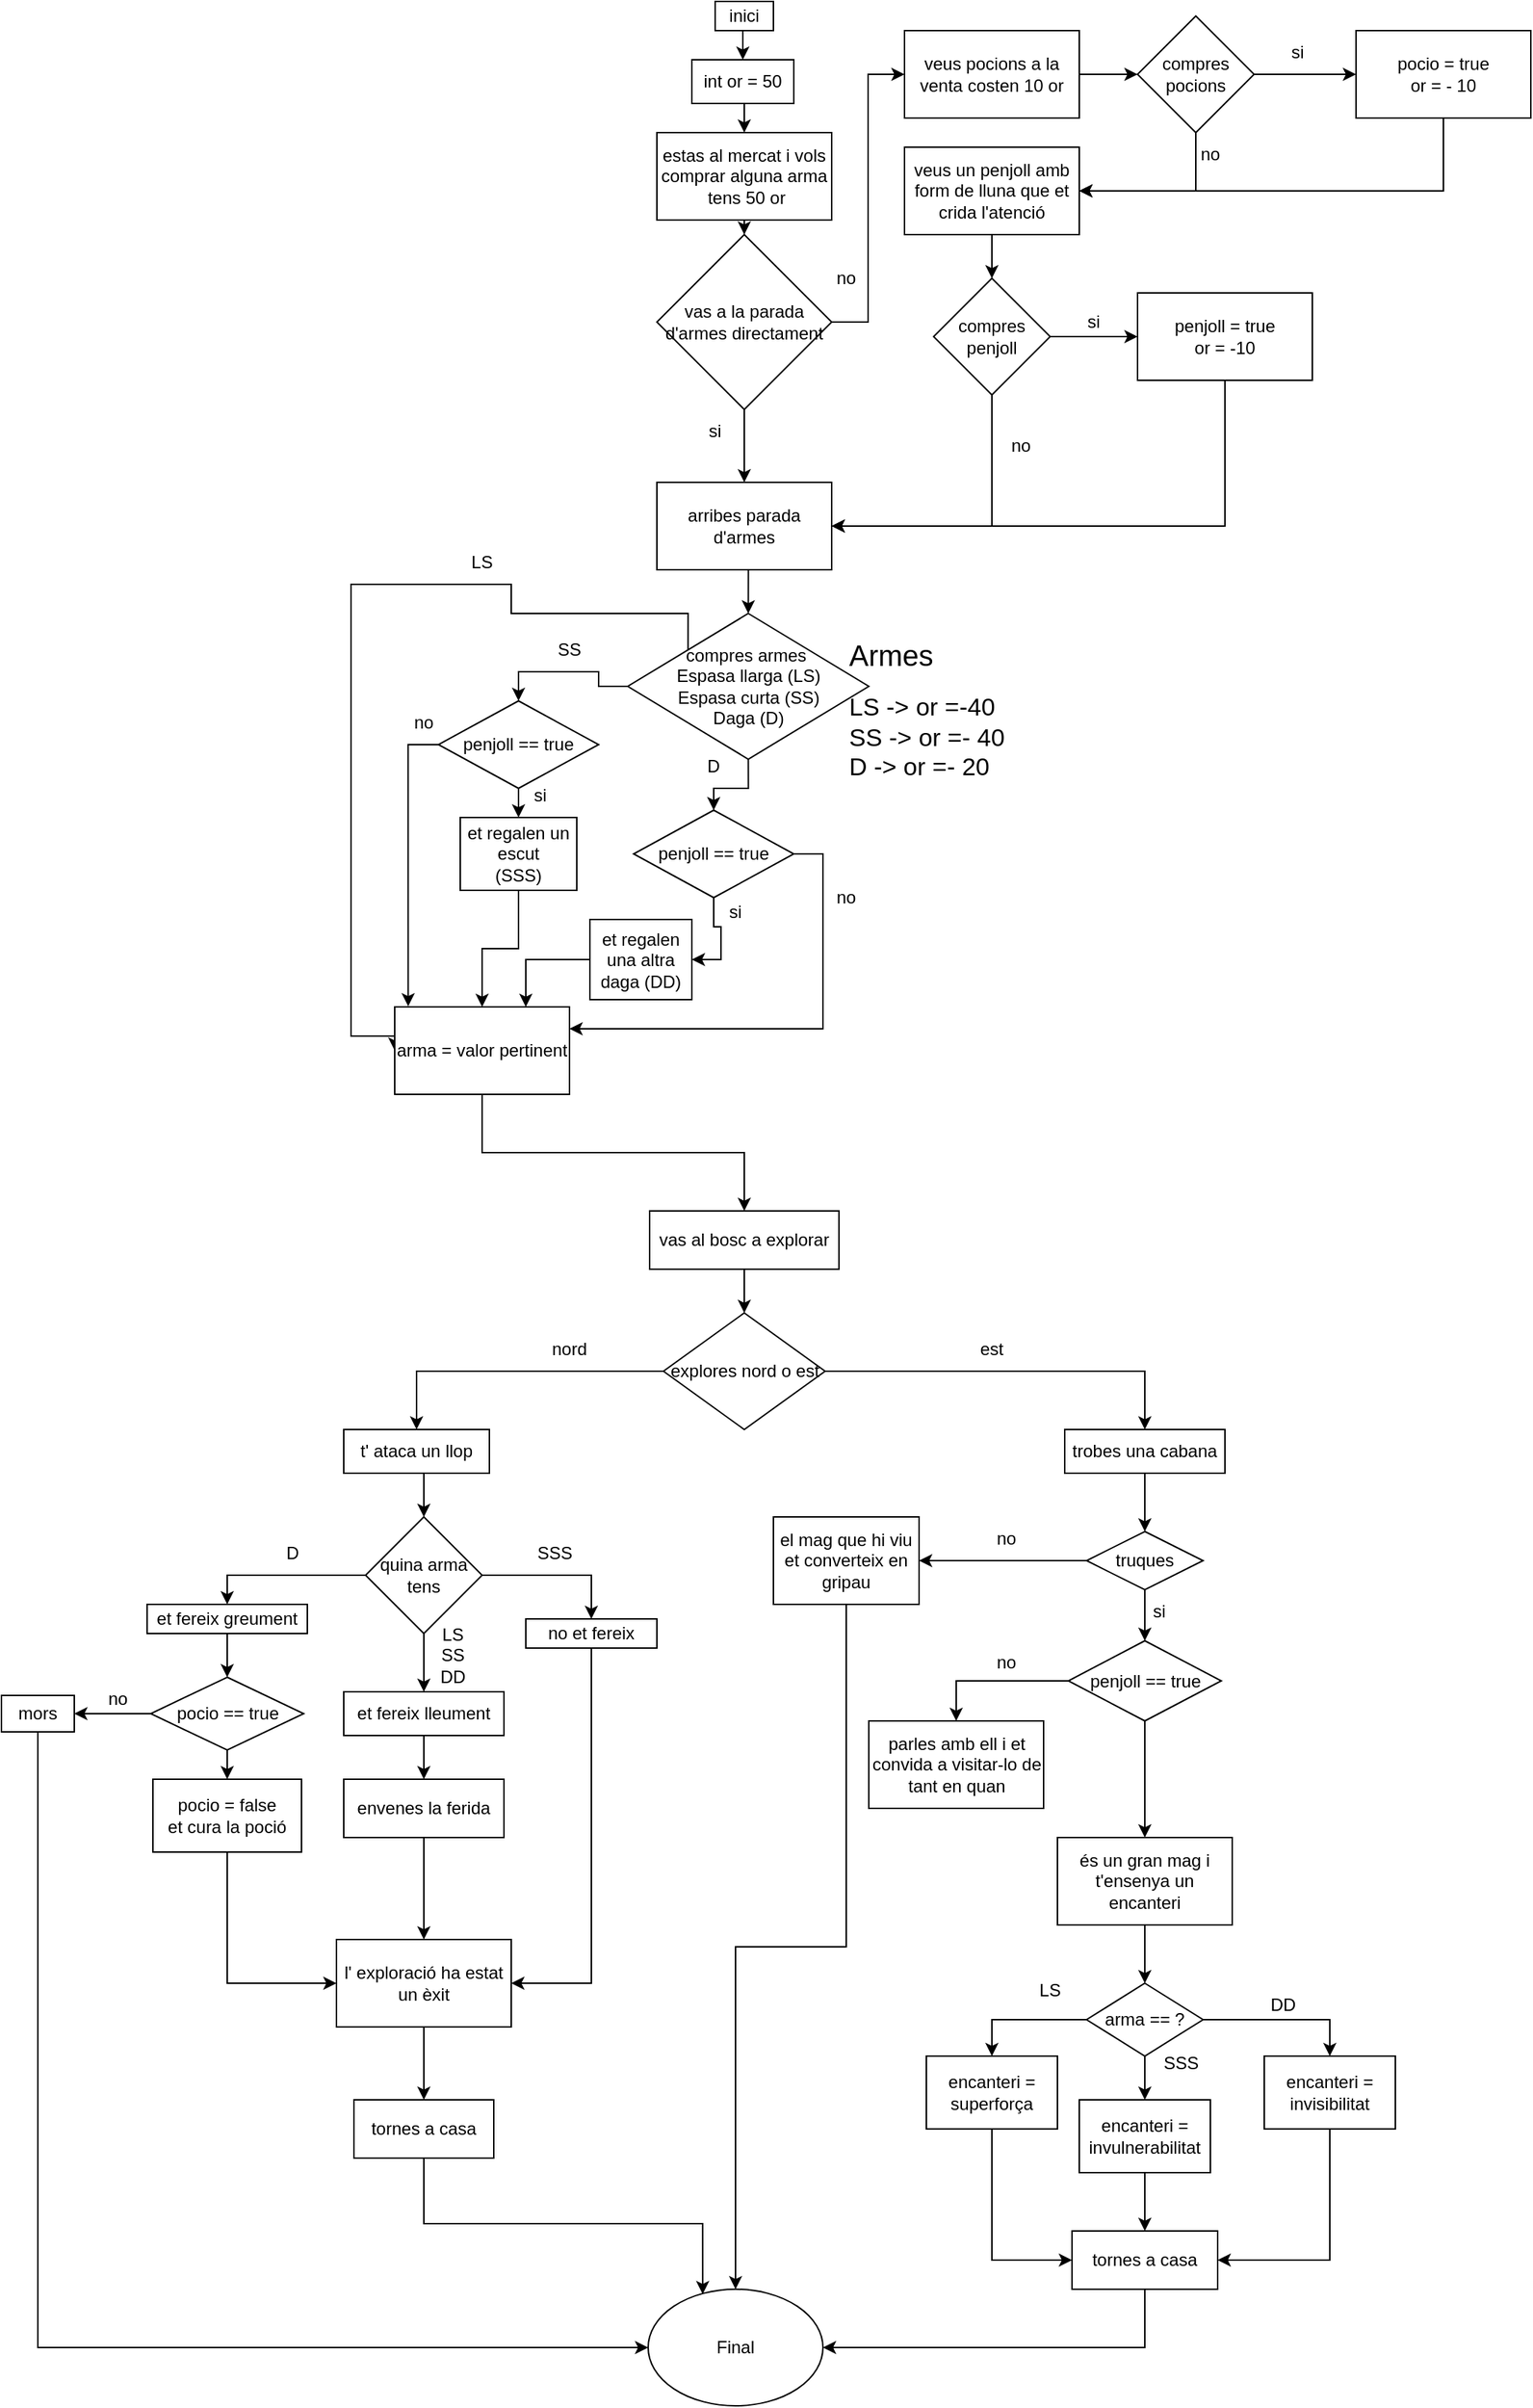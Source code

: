 <mxfile version="28.2.5">
  <diagram name="Página-1" id="Cn4MxuIjWSDJJ-mkmWqp">
    <mxGraphModel dx="3432" dy="1275" grid="1" gridSize="10" guides="1" tooltips="1" connect="1" arrows="1" fold="1" page="1" pageScale="1" pageWidth="827" pageHeight="1169" math="0" shadow="0">
      <root>
        <mxCell id="0" />
        <mxCell id="1" parent="0" />
        <mxCell id="npUD0H108Ce2QTXaG5aF-11" style="edgeStyle=orthogonalEdgeStyle;rounded=0;orthogonalLoop=1;jettySize=auto;html=1;exitX=0.5;exitY=1;exitDx=0;exitDy=0;entryX=0.5;entryY=0;entryDx=0;entryDy=0;" parent="1" source="npUD0H108Ce2QTXaG5aF-1" target="npUD0H108Ce2QTXaG5aF-2" edge="1">
          <mxGeometry relative="1" as="geometry" />
        </mxCell>
        <mxCell id="npUD0H108Ce2QTXaG5aF-1" value="inici" style="rounded=0;whiteSpace=wrap;html=1;" parent="1" vertex="1">
          <mxGeometry x="360" width="40" height="20" as="geometry" />
        </mxCell>
        <mxCell id="npUD0H108Ce2QTXaG5aF-12" style="edgeStyle=orthogonalEdgeStyle;rounded=0;orthogonalLoop=1;jettySize=auto;html=1;exitX=0.5;exitY=1;exitDx=0;exitDy=0;entryX=0.5;entryY=0;entryDx=0;entryDy=0;" parent="1" source="npUD0H108Ce2QTXaG5aF-2" target="npUD0H108Ce2QTXaG5aF-3" edge="1">
          <mxGeometry relative="1" as="geometry" />
        </mxCell>
        <mxCell id="npUD0H108Ce2QTXaG5aF-2" value="int or = 50" style="rounded=0;whiteSpace=wrap;html=1;" parent="1" vertex="1">
          <mxGeometry x="344" y="40" width="70" height="30" as="geometry" />
        </mxCell>
        <mxCell id="npUD0H108Ce2QTXaG5aF-13" style="edgeStyle=orthogonalEdgeStyle;rounded=0;orthogonalLoop=1;jettySize=auto;html=1;exitX=0.5;exitY=1;exitDx=0;exitDy=0;entryX=0.5;entryY=0;entryDx=0;entryDy=0;" parent="1" source="npUD0H108Ce2QTXaG5aF-3" target="npUD0H108Ce2QTXaG5aF-4" edge="1">
          <mxGeometry relative="1" as="geometry" />
        </mxCell>
        <mxCell id="npUD0H108Ce2QTXaG5aF-3" value="&lt;div&gt;estas al mercat i vols comprar alguna arma&lt;/div&gt;&lt;div&gt;&amp;nbsp;tens 50 or&lt;/div&gt;" style="rounded=0;whiteSpace=wrap;html=1;" parent="1" vertex="1">
          <mxGeometry x="320" y="90" width="120" height="60" as="geometry" />
        </mxCell>
        <mxCell id="npUD0H108Ce2QTXaG5aF-14" style="edgeStyle=orthogonalEdgeStyle;rounded=0;orthogonalLoop=1;jettySize=auto;html=1;exitX=1;exitY=0.5;exitDx=0;exitDy=0;entryX=0;entryY=0.5;entryDx=0;entryDy=0;" parent="1" source="npUD0H108Ce2QTXaG5aF-4" target="npUD0H108Ce2QTXaG5aF-5" edge="1">
          <mxGeometry relative="1" as="geometry" />
        </mxCell>
        <mxCell id="npUD0H108Ce2QTXaG5aF-23" style="edgeStyle=orthogonalEdgeStyle;rounded=0;orthogonalLoop=1;jettySize=auto;html=1;exitX=0.5;exitY=1;exitDx=0;exitDy=0;entryX=0.5;entryY=0;entryDx=0;entryDy=0;" parent="1" source="npUD0H108Ce2QTXaG5aF-4" target="npUD0H108Ce2QTXaG5aF-22" edge="1">
          <mxGeometry relative="1" as="geometry" />
        </mxCell>
        <mxCell id="npUD0H108Ce2QTXaG5aF-4" value="vas a la parada d&#39;armes directament" style="rhombus;whiteSpace=wrap;html=1;" parent="1" vertex="1">
          <mxGeometry x="320" y="160" width="120" height="120" as="geometry" />
        </mxCell>
        <mxCell id="npUD0H108Ce2QTXaG5aF-15" style="edgeStyle=orthogonalEdgeStyle;rounded=0;orthogonalLoop=1;jettySize=auto;html=1;exitX=1;exitY=0.5;exitDx=0;exitDy=0;entryX=0;entryY=0.5;entryDx=0;entryDy=0;" parent="1" source="npUD0H108Ce2QTXaG5aF-5" target="npUD0H108Ce2QTXaG5aF-6" edge="1">
          <mxGeometry relative="1" as="geometry" />
        </mxCell>
        <mxCell id="npUD0H108Ce2QTXaG5aF-5" value="veus pocions a la venta costen 10 or" style="rounded=0;whiteSpace=wrap;html=1;" parent="1" vertex="1">
          <mxGeometry x="490" y="20" width="120" height="60" as="geometry" />
        </mxCell>
        <mxCell id="npUD0H108Ce2QTXaG5aF-18" style="edgeStyle=orthogonalEdgeStyle;rounded=0;orthogonalLoop=1;jettySize=auto;html=1;exitX=0.5;exitY=1;exitDx=0;exitDy=0;entryX=1;entryY=0.5;entryDx=0;entryDy=0;" parent="1" source="npUD0H108Ce2QTXaG5aF-6" target="npUD0H108Ce2QTXaG5aF-8" edge="1">
          <mxGeometry relative="1" as="geometry">
            <mxPoint x="690" y="130" as="targetPoint" />
          </mxGeometry>
        </mxCell>
        <mxCell id="npUD0H108Ce2QTXaG5aF-31" style="edgeStyle=orthogonalEdgeStyle;rounded=0;orthogonalLoop=1;jettySize=auto;html=1;exitX=1;exitY=0.5;exitDx=0;exitDy=0;" parent="1" source="npUD0H108Ce2QTXaG5aF-6" target="npUD0H108Ce2QTXaG5aF-7" edge="1">
          <mxGeometry relative="1" as="geometry" />
        </mxCell>
        <mxCell id="npUD0H108Ce2QTXaG5aF-6" value="compres pocions" style="rhombus;whiteSpace=wrap;html=1;" parent="1" vertex="1">
          <mxGeometry x="650" y="10" width="80" height="80" as="geometry" />
        </mxCell>
        <mxCell id="npUD0H108Ce2QTXaG5aF-17" style="edgeStyle=orthogonalEdgeStyle;rounded=0;orthogonalLoop=1;jettySize=auto;html=1;exitX=0.5;exitY=1;exitDx=0;exitDy=0;entryX=1;entryY=0.5;entryDx=0;entryDy=0;" parent="1" source="npUD0H108Ce2QTXaG5aF-7" target="npUD0H108Ce2QTXaG5aF-8" edge="1">
          <mxGeometry relative="1" as="geometry" />
        </mxCell>
        <mxCell id="npUD0H108Ce2QTXaG5aF-7" value="&lt;div&gt;pocio = true&lt;/div&gt;&lt;div&gt;or = - 10&lt;/div&gt;" style="rounded=0;whiteSpace=wrap;html=1;" parent="1" vertex="1">
          <mxGeometry x="800" y="20" width="120" height="60" as="geometry" />
        </mxCell>
        <mxCell id="npUD0H108Ce2QTXaG5aF-20" style="edgeStyle=orthogonalEdgeStyle;rounded=0;orthogonalLoop=1;jettySize=auto;html=1;exitX=0.5;exitY=1;exitDx=0;exitDy=0;entryX=0.5;entryY=0;entryDx=0;entryDy=0;" parent="1" source="npUD0H108Ce2QTXaG5aF-8" target="npUD0H108Ce2QTXaG5aF-9" edge="1">
          <mxGeometry relative="1" as="geometry" />
        </mxCell>
        <mxCell id="npUD0H108Ce2QTXaG5aF-8" value="veus un penjoll amb form de lluna que et crida l&#39;atenció" style="rounded=0;whiteSpace=wrap;html=1;" parent="1" vertex="1">
          <mxGeometry x="490" y="100" width="120" height="60" as="geometry" />
        </mxCell>
        <mxCell id="npUD0H108Ce2QTXaG5aF-21" style="edgeStyle=orthogonalEdgeStyle;rounded=0;orthogonalLoop=1;jettySize=auto;html=1;exitX=1;exitY=0.5;exitDx=0;exitDy=0;entryX=0;entryY=0.5;entryDx=0;entryDy=0;" parent="1" source="npUD0H108Ce2QTXaG5aF-9" target="npUD0H108Ce2QTXaG5aF-10" edge="1">
          <mxGeometry relative="1" as="geometry" />
        </mxCell>
        <mxCell id="npUD0H108Ce2QTXaG5aF-25" style="edgeStyle=orthogonalEdgeStyle;rounded=0;orthogonalLoop=1;jettySize=auto;html=1;exitX=0.5;exitY=1;exitDx=0;exitDy=0;entryX=1;entryY=0.5;entryDx=0;entryDy=0;" parent="1" source="npUD0H108Ce2QTXaG5aF-9" target="npUD0H108Ce2QTXaG5aF-22" edge="1">
          <mxGeometry relative="1" as="geometry">
            <mxPoint x="550" y="363.2" as="targetPoint" />
          </mxGeometry>
        </mxCell>
        <mxCell id="npUD0H108Ce2QTXaG5aF-9" value="compres penjoll" style="rhombus;whiteSpace=wrap;html=1;" parent="1" vertex="1">
          <mxGeometry x="510" y="190" width="80" height="80" as="geometry" />
        </mxCell>
        <mxCell id="npUD0H108Ce2QTXaG5aF-24" style="edgeStyle=orthogonalEdgeStyle;rounded=0;orthogonalLoop=1;jettySize=auto;html=1;exitX=0.5;exitY=1;exitDx=0;exitDy=0;entryX=1;entryY=0.5;entryDx=0;entryDy=0;" parent="1" source="npUD0H108Ce2QTXaG5aF-10" target="npUD0H108Ce2QTXaG5aF-22" edge="1">
          <mxGeometry relative="1" as="geometry" />
        </mxCell>
        <mxCell id="npUD0H108Ce2QTXaG5aF-10" value="&lt;div&gt;penjoll = true&lt;/div&gt;&lt;div&gt;or = -10&lt;/div&gt;" style="rounded=0;whiteSpace=wrap;html=1;" parent="1" vertex="1">
          <mxGeometry x="650" y="200" width="120" height="60" as="geometry" />
        </mxCell>
        <mxCell id="npUD0H108Ce2QTXaG5aF-51" style="edgeStyle=orthogonalEdgeStyle;rounded=0;orthogonalLoop=1;jettySize=auto;html=1;exitX=0.5;exitY=1;exitDx=0;exitDy=0;entryX=0.5;entryY=0;entryDx=0;entryDy=0;" parent="1" source="npUD0H108Ce2QTXaG5aF-22" target="npUD0H108Ce2QTXaG5aF-36" edge="1">
          <mxGeometry relative="1" as="geometry" />
        </mxCell>
        <mxCell id="npUD0H108Ce2QTXaG5aF-22" value="arribes parada d&#39;armes" style="rounded=0;whiteSpace=wrap;html=1;" parent="1" vertex="1">
          <mxGeometry x="320" y="330" width="120" height="60" as="geometry" />
        </mxCell>
        <mxCell id="npUD0H108Ce2QTXaG5aF-26" value="si" style="text;html=1;align=center;verticalAlign=middle;whiteSpace=wrap;rounded=0;" parent="1" vertex="1">
          <mxGeometry x="330" y="280" width="60" height="30" as="geometry" />
        </mxCell>
        <mxCell id="npUD0H108Ce2QTXaG5aF-27" value="si" style="text;html=1;align=center;verticalAlign=middle;whiteSpace=wrap;rounded=0;" parent="1" vertex="1">
          <mxGeometry x="590" y="205" width="60" height="30" as="geometry" />
        </mxCell>
        <mxCell id="npUD0H108Ce2QTXaG5aF-29" value="" style="edgeStyle=orthogonalEdgeStyle;rounded=0;orthogonalLoop=1;jettySize=auto;html=1;exitX=1;exitY=0.5;exitDx=0;exitDy=0;entryX=0;entryY=0.5;entryDx=0;entryDy=0;" parent="1" source="npUD0H108Ce2QTXaG5aF-6" edge="1">
          <mxGeometry relative="1" as="geometry">
            <mxPoint x="730" y="50" as="sourcePoint" />
            <mxPoint x="730" y="50" as="targetPoint" />
          </mxGeometry>
        </mxCell>
        <mxCell id="npUD0H108Ce2QTXaG5aF-32" value="si" style="text;html=1;align=center;verticalAlign=middle;whiteSpace=wrap;rounded=0;" parent="1" vertex="1">
          <mxGeometry x="730" y="20" width="60" height="30" as="geometry" />
        </mxCell>
        <mxCell id="npUD0H108Ce2QTXaG5aF-33" value="no" style="text;html=1;align=center;verticalAlign=middle;whiteSpace=wrap;rounded=0;rotation=0;" parent="1" vertex="1">
          <mxGeometry x="420" y="175" width="60" height="30" as="geometry" />
        </mxCell>
        <mxCell id="npUD0H108Ce2QTXaG5aF-34" value="no" style="text;html=1;align=center;verticalAlign=middle;whiteSpace=wrap;rounded=0;" parent="1" vertex="1">
          <mxGeometry x="670" y="90" width="60" height="30" as="geometry" />
        </mxCell>
        <mxCell id="npUD0H108Ce2QTXaG5aF-35" value="no" style="text;html=1;align=center;verticalAlign=middle;whiteSpace=wrap;rounded=0;" parent="1" vertex="1">
          <mxGeometry x="540" y="290" width="60" height="30" as="geometry" />
        </mxCell>
        <mxCell id="npUD0H108Ce2QTXaG5aF-40" style="edgeStyle=orthogonalEdgeStyle;rounded=0;orthogonalLoop=1;jettySize=auto;html=1;exitX=0;exitY=0.5;exitDx=0;exitDy=0;entryX=0.5;entryY=0;entryDx=0;entryDy=0;" parent="1" source="npUD0H108Ce2QTXaG5aF-36" target="npUD0H108Ce2QTXaG5aF-38" edge="1">
          <mxGeometry relative="1" as="geometry" />
        </mxCell>
        <mxCell id="npUD0H108Ce2QTXaG5aF-41" style="edgeStyle=orthogonalEdgeStyle;rounded=0;orthogonalLoop=1;jettySize=auto;html=1;exitX=0.5;exitY=1;exitDx=0;exitDy=0;entryX=0.5;entryY=0;entryDx=0;entryDy=0;" parent="1" source="npUD0H108Ce2QTXaG5aF-36" target="npUD0H108Ce2QTXaG5aF-39" edge="1">
          <mxGeometry relative="1" as="geometry" />
        </mxCell>
        <mxCell id="npUD0H108Ce2QTXaG5aF-48" style="edgeStyle=orthogonalEdgeStyle;rounded=0;orthogonalLoop=1;jettySize=auto;html=1;exitX=0;exitY=0;exitDx=0;exitDy=0;entryX=0;entryY=0.5;entryDx=0;entryDy=0;" parent="1" source="npUD0H108Ce2QTXaG5aF-36" target="npUD0H108Ce2QTXaG5aF-47" edge="1">
          <mxGeometry relative="1" as="geometry">
            <Array as="points">
              <mxPoint x="341" y="420" />
              <mxPoint x="220" y="420" />
              <mxPoint x="220" y="400" />
              <mxPoint x="110" y="400" />
              <mxPoint x="110" y="710" />
              <mxPoint x="140" y="710" />
            </Array>
          </mxGeometry>
        </mxCell>
        <mxCell id="npUD0H108Ce2QTXaG5aF-36" value="&lt;div&gt;compres armes&amp;nbsp;&lt;/div&gt;&lt;div&gt;Espasa llarga (LS)&lt;/div&gt;&lt;div&gt;Espasa curta (SS)&lt;/div&gt;&lt;div&gt;Daga (D)&lt;/div&gt;" style="rhombus;whiteSpace=wrap;html=1;" parent="1" vertex="1">
          <mxGeometry x="300" y="420" width="165.5" height="100" as="geometry" />
        </mxCell>
        <mxCell id="npUD0H108Ce2QTXaG5aF-55" style="edgeStyle=orthogonalEdgeStyle;rounded=0;orthogonalLoop=1;jettySize=auto;html=1;exitX=0.5;exitY=1;exitDx=0;exitDy=0;entryX=0.5;entryY=0;entryDx=0;entryDy=0;" parent="1" source="npUD0H108Ce2QTXaG5aF-38" target="npUD0H108Ce2QTXaG5aF-54" edge="1">
          <mxGeometry relative="1" as="geometry" />
        </mxCell>
        <mxCell id="npUD0H108Ce2QTXaG5aF-38" value="penjoll == true" style="rhombus;whiteSpace=wrap;html=1;" parent="1" vertex="1">
          <mxGeometry x="170" y="480" width="110" height="60" as="geometry" />
        </mxCell>
        <mxCell id="npUD0H108Ce2QTXaG5aF-50" style="edgeStyle=orthogonalEdgeStyle;rounded=0;orthogonalLoop=1;jettySize=auto;html=1;exitX=1;exitY=0.5;exitDx=0;exitDy=0;entryX=1;entryY=0.25;entryDx=0;entryDy=0;" parent="1" source="npUD0H108Ce2QTXaG5aF-39" target="npUD0H108Ce2QTXaG5aF-47" edge="1">
          <mxGeometry relative="1" as="geometry" />
        </mxCell>
        <mxCell id="npUD0H108Ce2QTXaG5aF-58" style="edgeStyle=orthogonalEdgeStyle;rounded=0;orthogonalLoop=1;jettySize=auto;html=1;exitX=0.5;exitY=1;exitDx=0;exitDy=0;entryX=1;entryY=0.5;entryDx=0;entryDy=0;" parent="1" source="npUD0H108Ce2QTXaG5aF-39" target="npUD0H108Ce2QTXaG5aF-57" edge="1">
          <mxGeometry relative="1" as="geometry" />
        </mxCell>
        <mxCell id="npUD0H108Ce2QTXaG5aF-39" value="penjoll == true" style="rhombus;whiteSpace=wrap;html=1;" parent="1" vertex="1">
          <mxGeometry x="304" y="555" width="110" height="60" as="geometry" />
        </mxCell>
        <mxCell id="npUD0H108Ce2QTXaG5aF-42" value="D" style="text;html=1;align=center;verticalAlign=middle;whiteSpace=wrap;rounded=0;" parent="1" vertex="1">
          <mxGeometry x="329" y="510" width="60" height="30" as="geometry" />
        </mxCell>
        <mxCell id="npUD0H108Ce2QTXaG5aF-44" value="SS" style="text;html=1;align=center;verticalAlign=middle;whiteSpace=wrap;rounded=0;" parent="1" vertex="1">
          <mxGeometry x="230" y="430" width="60" height="30" as="geometry" />
        </mxCell>
        <mxCell id="npUD0H108Ce2QTXaG5aF-45" value="LS" style="text;html=1;align=center;verticalAlign=middle;whiteSpace=wrap;rounded=0;" parent="1" vertex="1">
          <mxGeometry x="170" y="370" width="60" height="30" as="geometry" />
        </mxCell>
        <mxCell id="npUD0H108Ce2QTXaG5aF-62" style="edgeStyle=orthogonalEdgeStyle;rounded=0;orthogonalLoop=1;jettySize=auto;html=1;exitX=0.5;exitY=1;exitDx=0;exitDy=0;entryX=0.5;entryY=0;entryDx=0;entryDy=0;" parent="1" source="npUD0H108Ce2QTXaG5aF-47" target="npUD0H108Ce2QTXaG5aF-61" edge="1">
          <mxGeometry relative="1" as="geometry" />
        </mxCell>
        <mxCell id="npUD0H108Ce2QTXaG5aF-47" value="arma = valor pertinent" style="rounded=0;whiteSpace=wrap;html=1;" parent="1" vertex="1">
          <mxGeometry x="140" y="690" width="120" height="60" as="geometry" />
        </mxCell>
        <mxCell id="npUD0H108Ce2QTXaG5aF-49" style="edgeStyle=orthogonalEdgeStyle;rounded=0;orthogonalLoop=1;jettySize=auto;html=1;exitX=0;exitY=0.5;exitDx=0;exitDy=0;entryX=0.077;entryY=-0.007;entryDx=0;entryDy=0;entryPerimeter=0;" parent="1" source="npUD0H108Ce2QTXaG5aF-38" target="npUD0H108Ce2QTXaG5aF-47" edge="1">
          <mxGeometry relative="1" as="geometry" />
        </mxCell>
        <mxCell id="npUD0H108Ce2QTXaG5aF-52" value="no" style="text;html=1;align=center;verticalAlign=middle;whiteSpace=wrap;rounded=0;" parent="1" vertex="1">
          <mxGeometry x="420" y="600" width="60" height="30" as="geometry" />
        </mxCell>
        <mxCell id="npUD0H108Ce2QTXaG5aF-53" value="no" style="text;html=1;align=center;verticalAlign=middle;whiteSpace=wrap;rounded=0;" parent="1" vertex="1">
          <mxGeometry x="130" y="480" width="60" height="30" as="geometry" />
        </mxCell>
        <mxCell id="npUD0H108Ce2QTXaG5aF-56" style="edgeStyle=orthogonalEdgeStyle;rounded=0;orthogonalLoop=1;jettySize=auto;html=1;exitX=0.5;exitY=1;exitDx=0;exitDy=0;entryX=0.5;entryY=0;entryDx=0;entryDy=0;" parent="1" source="npUD0H108Ce2QTXaG5aF-54" target="npUD0H108Ce2QTXaG5aF-47" edge="1">
          <mxGeometry relative="1" as="geometry" />
        </mxCell>
        <mxCell id="npUD0H108Ce2QTXaG5aF-54" value="&lt;div&gt;et regalen un escut&lt;/div&gt;&lt;div&gt;(SSS)&lt;/div&gt;" style="rounded=0;whiteSpace=wrap;html=1;" parent="1" vertex="1">
          <mxGeometry x="185" y="560" width="80" height="50" as="geometry" />
        </mxCell>
        <mxCell id="npUD0H108Ce2QTXaG5aF-59" style="edgeStyle=orthogonalEdgeStyle;rounded=0;orthogonalLoop=1;jettySize=auto;html=1;exitX=0;exitY=0.5;exitDx=0;exitDy=0;entryX=0.75;entryY=0;entryDx=0;entryDy=0;" parent="1" source="npUD0H108Ce2QTXaG5aF-57" target="npUD0H108Ce2QTXaG5aF-47" edge="1">
          <mxGeometry relative="1" as="geometry" />
        </mxCell>
        <mxCell id="npUD0H108Ce2QTXaG5aF-57" value="et regalen una altra daga (DD)" style="rounded=0;whiteSpace=wrap;html=1;" parent="1" vertex="1">
          <mxGeometry x="274" y="630" width="70" height="55" as="geometry" />
        </mxCell>
        <mxCell id="npUD0H108Ce2QTXaG5aF-68" style="edgeStyle=orthogonalEdgeStyle;rounded=0;orthogonalLoop=1;jettySize=auto;html=1;exitX=0.5;exitY=1;exitDx=0;exitDy=0;entryX=0.5;entryY=0;entryDx=0;entryDy=0;" parent="1" source="npUD0H108Ce2QTXaG5aF-61" target="npUD0H108Ce2QTXaG5aF-63" edge="1">
          <mxGeometry relative="1" as="geometry" />
        </mxCell>
        <mxCell id="npUD0H108Ce2QTXaG5aF-61" value="vas al bosc a explorar" style="rounded=0;whiteSpace=wrap;html=1;" parent="1" vertex="1">
          <mxGeometry x="315" y="830" width="130" height="40" as="geometry" />
        </mxCell>
        <mxCell id="npUD0H108Ce2QTXaG5aF-69" style="edgeStyle=orthogonalEdgeStyle;rounded=0;orthogonalLoop=1;jettySize=auto;html=1;exitX=0;exitY=0.5;exitDx=0;exitDy=0;" parent="1" source="npUD0H108Ce2QTXaG5aF-63" target="npUD0H108Ce2QTXaG5aF-66" edge="1">
          <mxGeometry relative="1" as="geometry">
            <Array as="points">
              <mxPoint x="155" y="940" />
            </Array>
          </mxGeometry>
        </mxCell>
        <mxCell id="npUD0H108Ce2QTXaG5aF-99" style="edgeStyle=orthogonalEdgeStyle;rounded=0;orthogonalLoop=1;jettySize=auto;html=1;exitX=1;exitY=0.5;exitDx=0;exitDy=0;entryX=0.5;entryY=0;entryDx=0;entryDy=0;" parent="1" source="npUD0H108Ce2QTXaG5aF-63" target="npUD0H108Ce2QTXaG5aF-98" edge="1">
          <mxGeometry relative="1" as="geometry" />
        </mxCell>
        <mxCell id="npUD0H108Ce2QTXaG5aF-63" value="explores nord o est" style="rhombus;whiteSpace=wrap;html=1;" parent="1" vertex="1">
          <mxGeometry x="324.5" y="900" width="111" height="80" as="geometry" />
        </mxCell>
        <mxCell id="npUD0H108Ce2QTXaG5aF-78" style="edgeStyle=orthogonalEdgeStyle;rounded=0;orthogonalLoop=1;jettySize=auto;html=1;exitX=0.5;exitY=1;exitDx=0;exitDy=0;entryX=0.5;entryY=0;entryDx=0;entryDy=0;" parent="1" source="npUD0H108Ce2QTXaG5aF-66" target="npUD0H108Ce2QTXaG5aF-71" edge="1">
          <mxGeometry relative="1" as="geometry" />
        </mxCell>
        <mxCell id="npUD0H108Ce2QTXaG5aF-66" value="t&#39; ataca un llop" style="rounded=0;whiteSpace=wrap;html=1;" parent="1" vertex="1">
          <mxGeometry x="105" y="980" width="100" height="30" as="geometry" />
        </mxCell>
        <mxCell id="npUD0H108Ce2QTXaG5aF-70" value="nord" style="text;html=1;align=center;verticalAlign=middle;whiteSpace=wrap;rounded=0;" parent="1" vertex="1">
          <mxGeometry x="230" y="910" width="60" height="30" as="geometry" />
        </mxCell>
        <mxCell id="npUD0H108Ce2QTXaG5aF-76" style="edgeStyle=orthogonalEdgeStyle;rounded=0;orthogonalLoop=1;jettySize=auto;html=1;exitX=0;exitY=0.5;exitDx=0;exitDy=0;entryX=0.5;entryY=0;entryDx=0;entryDy=0;" parent="1" source="npUD0H108Ce2QTXaG5aF-71" target="npUD0H108Ce2QTXaG5aF-73" edge="1">
          <mxGeometry relative="1" as="geometry" />
        </mxCell>
        <mxCell id="npUD0H108Ce2QTXaG5aF-80" style="edgeStyle=orthogonalEdgeStyle;rounded=0;orthogonalLoop=1;jettySize=auto;html=1;exitX=1;exitY=0.5;exitDx=0;exitDy=0;entryX=0.5;entryY=0;entryDx=0;entryDy=0;" parent="1" source="npUD0H108Ce2QTXaG5aF-71" target="npUD0H108Ce2QTXaG5aF-79" edge="1">
          <mxGeometry relative="1" as="geometry" />
        </mxCell>
        <mxCell id="npUD0H108Ce2QTXaG5aF-84" style="edgeStyle=orthogonalEdgeStyle;rounded=0;orthogonalLoop=1;jettySize=auto;html=1;exitX=0.5;exitY=1;exitDx=0;exitDy=0;entryX=0.5;entryY=0;entryDx=0;entryDy=0;" parent="1" source="npUD0H108Ce2QTXaG5aF-71" target="npUD0H108Ce2QTXaG5aF-82" edge="1">
          <mxGeometry relative="1" as="geometry" />
        </mxCell>
        <mxCell id="npUD0H108Ce2QTXaG5aF-71" value="quina arma tens" style="rhombus;whiteSpace=wrap;html=1;" parent="1" vertex="1">
          <mxGeometry x="120" y="1040" width="80" height="80" as="geometry" />
        </mxCell>
        <mxCell id="npUD0H108Ce2QTXaG5aF-72" value="&lt;div&gt;&lt;font style=&quot;font-size: 20px;&quot;&gt;Armes&lt;/font&gt;&lt;/div&gt;&lt;div&gt;&lt;br&gt;&lt;/div&gt;&lt;div&gt;&lt;font style=&quot;font-size: 17px;&quot;&gt;LS -&amp;gt; or =-40&lt;/font&gt;&lt;/div&gt;&lt;div&gt;&lt;font style=&quot;font-size: 17px;&quot;&gt;SS -&amp;gt; or =- 40&lt;/font&gt;&lt;/div&gt;&lt;div&gt;&lt;font style=&quot;font-size: 17px;&quot;&gt;D -&amp;gt; or =- 20&lt;/font&gt;&lt;/div&gt;" style="text;html=1;whiteSpace=wrap;overflow=hidden;rounded=0;" parent="1" vertex="1">
          <mxGeometry x="450" y="430" width="180" height="120" as="geometry" />
        </mxCell>
        <mxCell id="npUD0H108Ce2QTXaG5aF-88" style="edgeStyle=orthogonalEdgeStyle;rounded=0;orthogonalLoop=1;jettySize=auto;html=1;exitX=0.5;exitY=1;exitDx=0;exitDy=0;entryX=0.5;entryY=0;entryDx=0;entryDy=0;" parent="1" source="npUD0H108Ce2QTXaG5aF-73" target="npUD0H108Ce2QTXaG5aF-87" edge="1">
          <mxGeometry relative="1" as="geometry" />
        </mxCell>
        <mxCell id="npUD0H108Ce2QTXaG5aF-73" value="et fereix greument" style="rounded=0;whiteSpace=wrap;html=1;" parent="1" vertex="1">
          <mxGeometry x="-30" y="1100" width="110" height="20" as="geometry" />
        </mxCell>
        <mxCell id="npUD0H108Ce2QTXaG5aF-77" value="D" style="text;html=1;align=center;verticalAlign=middle;whiteSpace=wrap;rounded=0;" parent="1" vertex="1">
          <mxGeometry x="40" y="1050" width="60" height="30" as="geometry" />
        </mxCell>
        <mxCell id="npUD0H108Ce2QTXaG5aF-96" style="edgeStyle=orthogonalEdgeStyle;rounded=0;orthogonalLoop=1;jettySize=auto;html=1;exitX=0.5;exitY=1;exitDx=0;exitDy=0;entryX=1;entryY=0.5;entryDx=0;entryDy=0;" parent="1" source="npUD0H108Ce2QTXaG5aF-79" target="npUD0H108Ce2QTXaG5aF-94" edge="1">
          <mxGeometry relative="1" as="geometry" />
        </mxCell>
        <mxCell id="npUD0H108Ce2QTXaG5aF-79" value="no et fereix" style="rounded=0;whiteSpace=wrap;html=1;" parent="1" vertex="1">
          <mxGeometry x="230" y="1110" width="90" height="20" as="geometry" />
        </mxCell>
        <mxCell id="npUD0H108Ce2QTXaG5aF-81" value="SSS" style="text;html=1;align=center;verticalAlign=middle;whiteSpace=wrap;rounded=0;" parent="1" vertex="1">
          <mxGeometry x="220" y="1050" width="60" height="30" as="geometry" />
        </mxCell>
        <mxCell id="npUD0H108Ce2QTXaG5aF-85" style="edgeStyle=orthogonalEdgeStyle;rounded=0;orthogonalLoop=1;jettySize=auto;html=1;exitX=0.5;exitY=1;exitDx=0;exitDy=0;entryX=0.5;entryY=0;entryDx=0;entryDy=0;" parent="1" source="npUD0H108Ce2QTXaG5aF-82" target="npUD0H108Ce2QTXaG5aF-83" edge="1">
          <mxGeometry relative="1" as="geometry" />
        </mxCell>
        <mxCell id="npUD0H108Ce2QTXaG5aF-82" value="et fereix lleument" style="rounded=0;whiteSpace=wrap;html=1;" parent="1" vertex="1">
          <mxGeometry x="105" y="1160" width="110" height="30" as="geometry" />
        </mxCell>
        <mxCell id="npUD0H108Ce2QTXaG5aF-95" style="edgeStyle=orthogonalEdgeStyle;rounded=0;orthogonalLoop=1;jettySize=auto;html=1;exitX=0.5;exitY=1;exitDx=0;exitDy=0;entryX=0.5;entryY=0;entryDx=0;entryDy=0;" parent="1" source="npUD0H108Ce2QTXaG5aF-83" target="npUD0H108Ce2QTXaG5aF-94" edge="1">
          <mxGeometry relative="1" as="geometry" />
        </mxCell>
        <mxCell id="npUD0H108Ce2QTXaG5aF-83" value="envenes la ferida" style="rounded=0;whiteSpace=wrap;html=1;" parent="1" vertex="1">
          <mxGeometry x="105" y="1220" width="110" height="40" as="geometry" />
        </mxCell>
        <mxCell id="npUD0H108Ce2QTXaG5aF-86" value="&lt;div&gt;LS&lt;/div&gt;&lt;div&gt;SS&lt;/div&gt;&lt;div&gt;DD&lt;/div&gt;" style="text;html=1;align=center;verticalAlign=middle;whiteSpace=wrap;rounded=0;" parent="1" vertex="1">
          <mxGeometry x="150" y="1120" width="60" height="30" as="geometry" />
        </mxCell>
        <mxCell id="npUD0H108Ce2QTXaG5aF-90" style="edgeStyle=orthogonalEdgeStyle;rounded=0;orthogonalLoop=1;jettySize=auto;html=1;exitX=0;exitY=0.5;exitDx=0;exitDy=0;entryX=1;entryY=0.5;entryDx=0;entryDy=0;" parent="1" source="npUD0H108Ce2QTXaG5aF-87" target="npUD0H108Ce2QTXaG5aF-89" edge="1">
          <mxGeometry relative="1" as="geometry" />
        </mxCell>
        <mxCell id="npUD0H108Ce2QTXaG5aF-93" style="edgeStyle=orthogonalEdgeStyle;rounded=0;orthogonalLoop=1;jettySize=auto;html=1;exitX=0.5;exitY=1;exitDx=0;exitDy=0;entryX=0.5;entryY=0;entryDx=0;entryDy=0;" parent="1" source="npUD0H108Ce2QTXaG5aF-87" target="npUD0H108Ce2QTXaG5aF-92" edge="1">
          <mxGeometry relative="1" as="geometry" />
        </mxCell>
        <mxCell id="npUD0H108Ce2QTXaG5aF-87" value="pocio == true" style="rhombus;whiteSpace=wrap;html=1;" parent="1" vertex="1">
          <mxGeometry x="-27.5" y="1150" width="105" height="50" as="geometry" />
        </mxCell>
        <mxCell id="npUD0H108Ce2QTXaG5aF-137" style="edgeStyle=orthogonalEdgeStyle;rounded=0;orthogonalLoop=1;jettySize=auto;html=1;exitX=0.5;exitY=1;exitDx=0;exitDy=0;entryX=0;entryY=0.5;entryDx=0;entryDy=0;" parent="1" source="npUD0H108Ce2QTXaG5aF-89" target="npUD0H108Ce2QTXaG5aF-128" edge="1">
          <mxGeometry relative="1" as="geometry" />
        </mxCell>
        <mxCell id="npUD0H108Ce2QTXaG5aF-89" value="mors" style="rounded=0;whiteSpace=wrap;html=1;" parent="1" vertex="1">
          <mxGeometry x="-130" y="1162.5" width="50" height="25" as="geometry" />
        </mxCell>
        <mxCell id="npUD0H108Ce2QTXaG5aF-91" value="no" style="text;html=1;align=center;verticalAlign=middle;whiteSpace=wrap;rounded=0;" parent="1" vertex="1">
          <mxGeometry x="-80" y="1150" width="60" height="30" as="geometry" />
        </mxCell>
        <mxCell id="npUD0H108Ce2QTXaG5aF-97" style="edgeStyle=orthogonalEdgeStyle;rounded=0;orthogonalLoop=1;jettySize=auto;html=1;exitX=0.5;exitY=1;exitDx=0;exitDy=0;entryX=0;entryY=0.5;entryDx=0;entryDy=0;" parent="1" source="npUD0H108Ce2QTXaG5aF-92" target="npUD0H108Ce2QTXaG5aF-94" edge="1">
          <mxGeometry relative="1" as="geometry" />
        </mxCell>
        <mxCell id="npUD0H108Ce2QTXaG5aF-92" value="&lt;div&gt;pocio = false&lt;/div&gt;&lt;div&gt;et cura la poció&lt;/div&gt;" style="rounded=0;whiteSpace=wrap;html=1;" parent="1" vertex="1">
          <mxGeometry x="-26" y="1220" width="102" height="50" as="geometry" />
        </mxCell>
        <mxCell id="npUD0H108Ce2QTXaG5aF-131" style="edgeStyle=orthogonalEdgeStyle;rounded=0;orthogonalLoop=1;jettySize=auto;html=1;exitX=0.5;exitY=1;exitDx=0;exitDy=0;entryX=0.5;entryY=0;entryDx=0;entryDy=0;" parent="1" source="npUD0H108Ce2QTXaG5aF-94" target="npUD0H108Ce2QTXaG5aF-129" edge="1">
          <mxGeometry relative="1" as="geometry" />
        </mxCell>
        <mxCell id="npUD0H108Ce2QTXaG5aF-94" value="l&#39; exploració ha estat un èxit" style="rounded=0;whiteSpace=wrap;html=1;" parent="1" vertex="1">
          <mxGeometry x="100" y="1330" width="120" height="60" as="geometry" />
        </mxCell>
        <mxCell id="npUD0H108Ce2QTXaG5aF-110" style="edgeStyle=orthogonalEdgeStyle;rounded=0;orthogonalLoop=1;jettySize=auto;html=1;exitX=0.5;exitY=1;exitDx=0;exitDy=0;entryX=0.5;entryY=0;entryDx=0;entryDy=0;" parent="1" source="npUD0H108Ce2QTXaG5aF-98" target="npUD0H108Ce2QTXaG5aF-101" edge="1">
          <mxGeometry relative="1" as="geometry" />
        </mxCell>
        <mxCell id="npUD0H108Ce2QTXaG5aF-98" value="trobes una cabana" style="rounded=0;whiteSpace=wrap;html=1;" parent="1" vertex="1">
          <mxGeometry x="600" y="980" width="110" height="30" as="geometry" />
        </mxCell>
        <mxCell id="npUD0H108Ce2QTXaG5aF-100" value="est" style="text;html=1;align=center;verticalAlign=middle;whiteSpace=wrap;rounded=0;" parent="1" vertex="1">
          <mxGeometry x="520" y="910" width="60" height="30" as="geometry" />
        </mxCell>
        <mxCell id="npUD0H108Ce2QTXaG5aF-105" style="edgeStyle=orthogonalEdgeStyle;rounded=0;orthogonalLoop=1;jettySize=auto;html=1;exitX=0;exitY=0.5;exitDx=0;exitDy=0;entryX=1;entryY=0.5;entryDx=0;entryDy=0;" parent="1" source="npUD0H108Ce2QTXaG5aF-101" target="npUD0H108Ce2QTXaG5aF-102" edge="1">
          <mxGeometry relative="1" as="geometry" />
        </mxCell>
        <mxCell id="npUD0H108Ce2QTXaG5aF-111" style="edgeStyle=orthogonalEdgeStyle;rounded=0;orthogonalLoop=1;jettySize=auto;html=1;exitX=0.5;exitY=1;exitDx=0;exitDy=0;entryX=0.5;entryY=0;entryDx=0;entryDy=0;" parent="1" source="npUD0H108Ce2QTXaG5aF-101" target="npUD0H108Ce2QTXaG5aF-104" edge="1">
          <mxGeometry relative="1" as="geometry" />
        </mxCell>
        <mxCell id="npUD0H108Ce2QTXaG5aF-101" value="truques" style="rhombus;whiteSpace=wrap;html=1;" parent="1" vertex="1">
          <mxGeometry x="615" y="1050" width="80" height="40" as="geometry" />
        </mxCell>
        <mxCell id="npUD0H108Ce2QTXaG5aF-138" style="edgeStyle=orthogonalEdgeStyle;rounded=0;orthogonalLoop=1;jettySize=auto;html=1;exitX=0.5;exitY=1;exitDx=0;exitDy=0;" parent="1" source="npUD0H108Ce2QTXaG5aF-102" target="npUD0H108Ce2QTXaG5aF-128" edge="1">
          <mxGeometry relative="1" as="geometry" />
        </mxCell>
        <mxCell id="npUD0H108Ce2QTXaG5aF-102" value="el mag que hi viu et converteix en gripau" style="rounded=0;whiteSpace=wrap;html=1;" parent="1" vertex="1">
          <mxGeometry x="400" y="1040" width="100" height="60" as="geometry" />
        </mxCell>
        <mxCell id="npUD0H108Ce2QTXaG5aF-113" style="edgeStyle=orthogonalEdgeStyle;rounded=0;orthogonalLoop=1;jettySize=auto;html=1;exitX=0;exitY=0.5;exitDx=0;exitDy=0;entryX=0.5;entryY=0;entryDx=0;entryDy=0;" parent="1" source="npUD0H108Ce2QTXaG5aF-104" target="npUD0H108Ce2QTXaG5aF-112" edge="1">
          <mxGeometry relative="1" as="geometry" />
        </mxCell>
        <mxCell id="npUD0H108Ce2QTXaG5aF-126" style="edgeStyle=orthogonalEdgeStyle;rounded=0;orthogonalLoop=1;jettySize=auto;html=1;exitX=0.5;exitY=1;exitDx=0;exitDy=0;" parent="1" source="npUD0H108Ce2QTXaG5aF-104" target="npUD0H108Ce2QTXaG5aF-115" edge="1">
          <mxGeometry relative="1" as="geometry" />
        </mxCell>
        <mxCell id="npUD0H108Ce2QTXaG5aF-104" value="penjoll == true" style="rhombus;whiteSpace=wrap;html=1;" parent="1" vertex="1">
          <mxGeometry x="602.5" y="1125" width="105" height="55" as="geometry" />
        </mxCell>
        <mxCell id="npUD0H108Ce2QTXaG5aF-106" value="no" style="text;html=1;align=center;verticalAlign=middle;whiteSpace=wrap;rounded=0;" parent="1" vertex="1">
          <mxGeometry x="530" y="1040" width="60" height="30" as="geometry" />
        </mxCell>
        <mxCell id="npUD0H108Ce2QTXaG5aF-107" value="si" style="text;html=1;align=center;verticalAlign=middle;whiteSpace=wrap;rounded=0;" parent="1" vertex="1">
          <mxGeometry x="210" y="530" width="60" height="30" as="geometry" />
        </mxCell>
        <mxCell id="npUD0H108Ce2QTXaG5aF-108" value="si" style="text;html=1;align=center;verticalAlign=middle;whiteSpace=wrap;rounded=0;" parent="1" vertex="1">
          <mxGeometry x="344" y="610" width="60" height="30" as="geometry" />
        </mxCell>
        <mxCell id="npUD0H108Ce2QTXaG5aF-109" value="si" style="text;html=1;align=center;verticalAlign=middle;whiteSpace=wrap;rounded=0;" parent="1" vertex="1">
          <mxGeometry x="635" y="1090" width="60" height="30" as="geometry" />
        </mxCell>
        <mxCell id="npUD0H108Ce2QTXaG5aF-112" value="parles amb ell i et convida a visitar-lo de tant en quan" style="rounded=0;whiteSpace=wrap;html=1;" parent="1" vertex="1">
          <mxGeometry x="465.5" y="1180" width="120" height="60" as="geometry" />
        </mxCell>
        <mxCell id="npUD0H108Ce2QTXaG5aF-114" value="no" style="text;html=1;align=center;verticalAlign=middle;whiteSpace=wrap;rounded=0;" parent="1" vertex="1">
          <mxGeometry x="530" y="1125" width="60" height="30" as="geometry" />
        </mxCell>
        <mxCell id="npUD0H108Ce2QTXaG5aF-127" style="edgeStyle=orthogonalEdgeStyle;rounded=0;orthogonalLoop=1;jettySize=auto;html=1;exitX=0.5;exitY=1;exitDx=0;exitDy=0;entryX=0.5;entryY=0;entryDx=0;entryDy=0;" parent="1" source="npUD0H108Ce2QTXaG5aF-115" target="npUD0H108Ce2QTXaG5aF-116" edge="1">
          <mxGeometry relative="1" as="geometry" />
        </mxCell>
        <mxCell id="npUD0H108Ce2QTXaG5aF-115" value="és un gran mag i t&#39;ensenya un encanteri" style="rounded=0;whiteSpace=wrap;html=1;" parent="1" vertex="1">
          <mxGeometry x="595" y="1260" width="120" height="60" as="geometry" />
        </mxCell>
        <mxCell id="npUD0H108Ce2QTXaG5aF-120" style="edgeStyle=orthogonalEdgeStyle;rounded=0;orthogonalLoop=1;jettySize=auto;html=1;exitX=0;exitY=0.5;exitDx=0;exitDy=0;entryX=0.5;entryY=0;entryDx=0;entryDy=0;" parent="1" source="npUD0H108Ce2QTXaG5aF-116" target="npUD0H108Ce2QTXaG5aF-117" edge="1">
          <mxGeometry relative="1" as="geometry" />
        </mxCell>
        <mxCell id="npUD0H108Ce2QTXaG5aF-121" style="edgeStyle=orthogonalEdgeStyle;rounded=0;orthogonalLoop=1;jettySize=auto;html=1;exitX=1;exitY=0.5;exitDx=0;exitDy=0;entryX=0.5;entryY=0;entryDx=0;entryDy=0;" parent="1" source="npUD0H108Ce2QTXaG5aF-116" target="npUD0H108Ce2QTXaG5aF-119" edge="1">
          <mxGeometry relative="1" as="geometry" />
        </mxCell>
        <mxCell id="npUD0H108Ce2QTXaG5aF-122" style="edgeStyle=orthogonalEdgeStyle;rounded=0;orthogonalLoop=1;jettySize=auto;html=1;exitX=0.5;exitY=1;exitDx=0;exitDy=0;entryX=0.5;entryY=0;entryDx=0;entryDy=0;" parent="1" source="npUD0H108Ce2QTXaG5aF-116" target="npUD0H108Ce2QTXaG5aF-118" edge="1">
          <mxGeometry relative="1" as="geometry" />
        </mxCell>
        <mxCell id="npUD0H108Ce2QTXaG5aF-116" value="arma == ?" style="rhombus;whiteSpace=wrap;html=1;" parent="1" vertex="1">
          <mxGeometry x="615" y="1360" width="80" height="50" as="geometry" />
        </mxCell>
        <mxCell id="npUD0H108Ce2QTXaG5aF-134" style="edgeStyle=orthogonalEdgeStyle;rounded=0;orthogonalLoop=1;jettySize=auto;html=1;exitX=0.5;exitY=1;exitDx=0;exitDy=0;entryX=0;entryY=0.5;entryDx=0;entryDy=0;" parent="1" source="npUD0H108Ce2QTXaG5aF-117" target="npUD0H108Ce2QTXaG5aF-130" edge="1">
          <mxGeometry relative="1" as="geometry" />
        </mxCell>
        <mxCell id="npUD0H108Ce2QTXaG5aF-117" value="encanteri = superforça" style="rounded=0;whiteSpace=wrap;html=1;" parent="1" vertex="1">
          <mxGeometry x="505" y="1410" width="90" height="50" as="geometry" />
        </mxCell>
        <mxCell id="npUD0H108Ce2QTXaG5aF-133" style="edgeStyle=orthogonalEdgeStyle;rounded=0;orthogonalLoop=1;jettySize=auto;html=1;exitX=0.5;exitY=1;exitDx=0;exitDy=0;entryX=0.5;entryY=0;entryDx=0;entryDy=0;" parent="1" source="npUD0H108Ce2QTXaG5aF-118" target="npUD0H108Ce2QTXaG5aF-130" edge="1">
          <mxGeometry relative="1" as="geometry" />
        </mxCell>
        <mxCell id="npUD0H108Ce2QTXaG5aF-118" value="encanteri = invulnerabilitat" style="rounded=0;whiteSpace=wrap;html=1;" parent="1" vertex="1">
          <mxGeometry x="610" y="1440" width="90" height="50" as="geometry" />
        </mxCell>
        <mxCell id="npUD0H108Ce2QTXaG5aF-132" style="edgeStyle=orthogonalEdgeStyle;rounded=0;orthogonalLoop=1;jettySize=auto;html=1;exitX=0.5;exitY=1;exitDx=0;exitDy=0;entryX=1;entryY=0.5;entryDx=0;entryDy=0;" parent="1" source="npUD0H108Ce2QTXaG5aF-119" target="npUD0H108Ce2QTXaG5aF-130" edge="1">
          <mxGeometry relative="1" as="geometry" />
        </mxCell>
        <mxCell id="npUD0H108Ce2QTXaG5aF-119" value="encanteri = invisibilitat" style="rounded=0;whiteSpace=wrap;html=1;" parent="1" vertex="1">
          <mxGeometry x="737" y="1410" width="90" height="50" as="geometry" />
        </mxCell>
        <mxCell id="npUD0H108Ce2QTXaG5aF-123" value="SSS" style="text;html=1;align=center;verticalAlign=middle;whiteSpace=wrap;rounded=0;" parent="1" vertex="1">
          <mxGeometry x="650" y="1400" width="60" height="30" as="geometry" />
        </mxCell>
        <mxCell id="npUD0H108Ce2QTXaG5aF-124" value="LS" style="text;html=1;align=center;verticalAlign=middle;whiteSpace=wrap;rounded=0;" parent="1" vertex="1">
          <mxGeometry x="560" y="1350" width="60" height="30" as="geometry" />
        </mxCell>
        <mxCell id="npUD0H108Ce2QTXaG5aF-125" value="DD" style="text;html=1;align=center;verticalAlign=middle;whiteSpace=wrap;rounded=0;" parent="1" vertex="1">
          <mxGeometry x="720" y="1360" width="60" height="30" as="geometry" />
        </mxCell>
        <mxCell id="npUD0H108Ce2QTXaG5aF-128" value="Final" style="ellipse;whiteSpace=wrap;html=1;" parent="1" vertex="1">
          <mxGeometry x="314" y="1570" width="120" height="80" as="geometry" />
        </mxCell>
        <mxCell id="npUD0H108Ce2QTXaG5aF-129" value="tornes a casa" style="rounded=0;whiteSpace=wrap;html=1;" parent="1" vertex="1">
          <mxGeometry x="112" y="1440" width="96" height="40" as="geometry" />
        </mxCell>
        <mxCell id="npUD0H108Ce2QTXaG5aF-135" style="edgeStyle=orthogonalEdgeStyle;rounded=0;orthogonalLoop=1;jettySize=auto;html=1;exitX=0.5;exitY=1;exitDx=0;exitDy=0;entryX=1;entryY=0.5;entryDx=0;entryDy=0;" parent="1" source="npUD0H108Ce2QTXaG5aF-130" target="npUD0H108Ce2QTXaG5aF-128" edge="1">
          <mxGeometry relative="1" as="geometry" />
        </mxCell>
        <mxCell id="npUD0H108Ce2QTXaG5aF-130" value="tornes a casa" style="rounded=0;whiteSpace=wrap;html=1;" parent="1" vertex="1">
          <mxGeometry x="605" y="1530" width="100" height="40" as="geometry" />
        </mxCell>
        <mxCell id="npUD0H108Ce2QTXaG5aF-136" style="edgeStyle=orthogonalEdgeStyle;rounded=0;orthogonalLoop=1;jettySize=auto;html=1;exitX=0.5;exitY=1;exitDx=0;exitDy=0;entryX=0.312;entryY=0.042;entryDx=0;entryDy=0;entryPerimeter=0;" parent="1" source="npUD0H108Ce2QTXaG5aF-129" target="npUD0H108Ce2QTXaG5aF-128" edge="1">
          <mxGeometry relative="1" as="geometry" />
        </mxCell>
      </root>
    </mxGraphModel>
  </diagram>
</mxfile>
